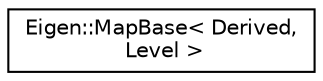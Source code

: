 digraph "Graphical Class Hierarchy"
{
  edge [fontname="Helvetica",fontsize="10",labelfontname="Helvetica",labelfontsize="10"];
  node [fontname="Helvetica",fontsize="10",shape=record];
  rankdir="LR";
  Node1 [label="Eigen::MapBase\< Derived,\l Level \>",height=0.2,width=0.4,color="black", fillcolor="white", style="filled",URL="$class_eigen_1_1_map_base.html",tooltip="Base class for Map and Block expression with direct access. "];
}
